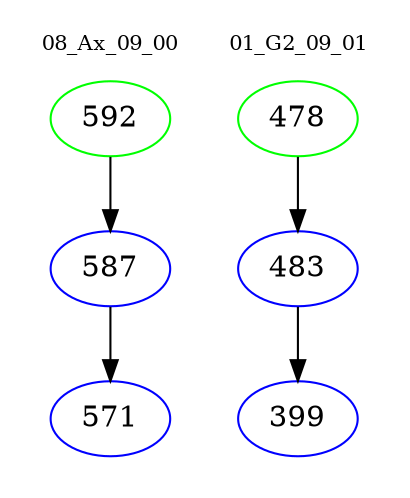 digraph{
subgraph cluster_0 {
color = white
label = "08_Ax_09_00";
fontsize=10;
T0_592 [label="592", color="green"]
T0_592 -> T0_587 [color="black"]
T0_587 [label="587", color="blue"]
T0_587 -> T0_571 [color="black"]
T0_571 [label="571", color="blue"]
}
subgraph cluster_1 {
color = white
label = "01_G2_09_01";
fontsize=10;
T1_478 [label="478", color="green"]
T1_478 -> T1_483 [color="black"]
T1_483 [label="483", color="blue"]
T1_483 -> T1_399 [color="black"]
T1_399 [label="399", color="blue"]
}
}
